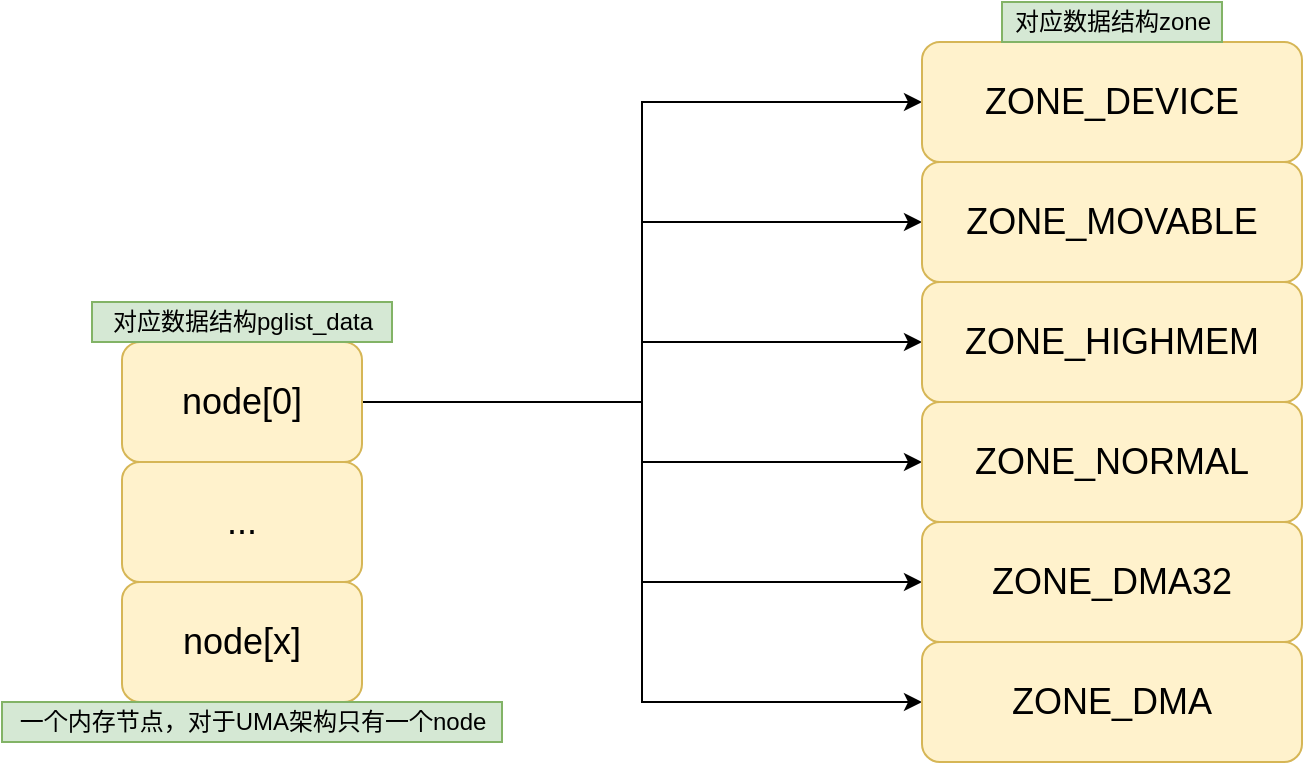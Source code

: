 <mxfile version="13.0.3" type="device"><diagram id="Slobh6V6sOP8LG5LKmy5" name="releationship"><mxGraphModel dx="1422" dy="880" grid="1" gridSize="10" guides="1" tooltips="1" connect="1" arrows="1" fold="1" page="1" pageScale="1" pageWidth="827" pageHeight="1169" math="0" shadow="0"><root><mxCell id="0"/><mxCell id="1" parent="0"/><mxCell id="-oI_tppj8vrFxJkDGsSq-1" value="&lt;font style=&quot;font-size: 18px&quot;&gt;...&lt;/font&gt;" style="rounded=1;whiteSpace=wrap;html=1;fillColor=#fff2cc;strokeColor=#d6b656;" vertex="1" parent="1"><mxGeometry x="80" y="350" width="120" height="60" as="geometry"/></mxCell><mxCell id="3RV1Ha-BRvAIT6ZsSPMA-2" value="&lt;font style=&quot;font-size: 18px&quot;&gt;node[x]&lt;/font&gt;" style="rounded=1;whiteSpace=wrap;html=1;fillColor=#fff2cc;strokeColor=#d6b656;" vertex="1" parent="1"><mxGeometry x="80" y="410" width="120" height="60" as="geometry"/></mxCell><mxCell id="3RV1Ha-BRvAIT6ZsSPMA-9" style="edgeStyle=orthogonalEdgeStyle;rounded=0;orthogonalLoop=1;jettySize=auto;html=1;entryX=0;entryY=0.5;entryDx=0;entryDy=0;" edge="1" parent="1" source="3RV1Ha-BRvAIT6ZsSPMA-3" target="3RV1Ha-BRvAIT6ZsSPMA-6"><mxGeometry relative="1" as="geometry"/></mxCell><mxCell id="3RV1Ha-BRvAIT6ZsSPMA-10" style="edgeStyle=orthogonalEdgeStyle;rounded=0;orthogonalLoop=1;jettySize=auto;html=1;entryX=0;entryY=0.5;entryDx=0;entryDy=0;" edge="1" parent="1" source="3RV1Ha-BRvAIT6ZsSPMA-3" target="3RV1Ha-BRvAIT6ZsSPMA-8"><mxGeometry relative="1" as="geometry"/></mxCell><mxCell id="3RV1Ha-BRvAIT6ZsSPMA-11" style="edgeStyle=orthogonalEdgeStyle;rounded=0;orthogonalLoop=1;jettySize=auto;html=1;entryX=0;entryY=0.5;entryDx=0;entryDy=0;" edge="1" parent="1" source="3RV1Ha-BRvAIT6ZsSPMA-3" target="3RV1Ha-BRvAIT6ZsSPMA-7"><mxGeometry relative="1" as="geometry"/></mxCell><mxCell id="3RV1Ha-BRvAIT6ZsSPMA-13" style="edgeStyle=orthogonalEdgeStyle;rounded=0;orthogonalLoop=1;jettySize=auto;html=1;entryX=0;entryY=0.5;entryDx=0;entryDy=0;" edge="1" parent="1" source="3RV1Ha-BRvAIT6ZsSPMA-3" target="3RV1Ha-BRvAIT6ZsSPMA-5"><mxGeometry relative="1" as="geometry"/></mxCell><mxCell id="ahkANLlS_PDvJi5WbA-b-3" style="edgeStyle=orthogonalEdgeStyle;rounded=0;orthogonalLoop=1;jettySize=auto;html=1;entryX=0;entryY=0.5;entryDx=0;entryDy=0;" edge="1" parent="1" source="3RV1Ha-BRvAIT6ZsSPMA-3" target="ahkANLlS_PDvJi5WbA-b-1"><mxGeometry relative="1" as="geometry"/></mxCell><mxCell id="ahkANLlS_PDvJi5WbA-b-4" style="edgeStyle=orthogonalEdgeStyle;rounded=0;orthogonalLoop=1;jettySize=auto;html=1;entryX=0;entryY=0.5;entryDx=0;entryDy=0;" edge="1" parent="1" source="3RV1Ha-BRvAIT6ZsSPMA-3" target="ahkANLlS_PDvJi5WbA-b-2"><mxGeometry relative="1" as="geometry"/></mxCell><mxCell id="3RV1Ha-BRvAIT6ZsSPMA-3" value="&lt;font style=&quot;font-size: 18px&quot;&gt;node[0]&lt;/font&gt;" style="rounded=1;whiteSpace=wrap;html=1;fillColor=#fff2cc;strokeColor=#d6b656;" vertex="1" parent="1"><mxGeometry x="80" y="290" width="120" height="60" as="geometry"/></mxCell><mxCell id="3RV1Ha-BRvAIT6ZsSPMA-4" value="一个内存节点，对于UMA架构只有一个node" style="text;html=1;align=center;verticalAlign=middle;resizable=0;points=[];autosize=1;fillColor=#d5e8d4;strokeColor=#82b366;" vertex="1" parent="1"><mxGeometry x="20" y="470" width="250" height="20" as="geometry"/></mxCell><mxCell id="3RV1Ha-BRvAIT6ZsSPMA-5" value="&lt;font style=&quot;font-size: 18px&quot;&gt;ZONE_DMA&lt;/font&gt;" style="rounded=1;whiteSpace=wrap;html=1;fillColor=#fff2cc;strokeColor=#d6b656;" vertex="1" parent="1"><mxGeometry x="480" y="440" width="190" height="60" as="geometry"/></mxCell><mxCell id="3RV1Ha-BRvAIT6ZsSPMA-6" value="&lt;font style=&quot;font-size: 18px&quot;&gt;ZONE_NORMAL&lt;/font&gt;" style="rounded=1;whiteSpace=wrap;html=1;fillColor=#fff2cc;strokeColor=#d6b656;" vertex="1" parent="1"><mxGeometry x="480" y="320" width="190" height="60" as="geometry"/></mxCell><mxCell id="3RV1Ha-BRvAIT6ZsSPMA-7" value="&lt;font style=&quot;font-size: 18px&quot;&gt;ZONE_DMA32&lt;/font&gt;" style="rounded=1;whiteSpace=wrap;html=1;fillColor=#fff2cc;strokeColor=#d6b656;" vertex="1" parent="1"><mxGeometry x="480" y="380" width="190" height="60" as="geometry"/></mxCell><mxCell id="3RV1Ha-BRvAIT6ZsSPMA-8" value="&lt;font style=&quot;font-size: 18px&quot;&gt;ZONE_HIGHMEM&lt;/font&gt;" style="rounded=1;whiteSpace=wrap;html=1;fillColor=#fff2cc;strokeColor=#d6b656;" vertex="1" parent="1"><mxGeometry x="480" y="260" width="190" height="60" as="geometry"/></mxCell><mxCell id="ahkANLlS_PDvJi5WbA-b-1" value="&lt;font style=&quot;font-size: 18px&quot;&gt;ZONE_MOVABLE&lt;/font&gt;" style="rounded=1;whiteSpace=wrap;html=1;fillColor=#fff2cc;strokeColor=#d6b656;" vertex="1" parent="1"><mxGeometry x="480" y="200" width="190" height="60" as="geometry"/></mxCell><mxCell id="ahkANLlS_PDvJi5WbA-b-2" value="&lt;font style=&quot;font-size: 18px&quot;&gt;ZONE_DEVICE&lt;/font&gt;" style="rounded=1;whiteSpace=wrap;html=1;fillColor=#fff2cc;strokeColor=#d6b656;" vertex="1" parent="1"><mxGeometry x="480" y="140" width="190" height="60" as="geometry"/></mxCell><mxCell id="ahkANLlS_PDvJi5WbA-b-5" value="对应数据结构pglist_data" style="text;html=1;align=center;verticalAlign=middle;resizable=0;points=[];autosize=1;fillColor=#d5e8d4;strokeColor=#82b366;" vertex="1" parent="1"><mxGeometry x="65" y="270" width="150" height="20" as="geometry"/></mxCell><mxCell id="ahkANLlS_PDvJi5WbA-b-6" value="对应数据结构zone" style="text;html=1;align=center;verticalAlign=middle;resizable=0;points=[];autosize=1;fillColor=#d5e8d4;strokeColor=#82b366;" vertex="1" parent="1"><mxGeometry x="520" y="120" width="110" height="20" as="geometry"/></mxCell></root></mxGraphModel></diagram></mxfile>